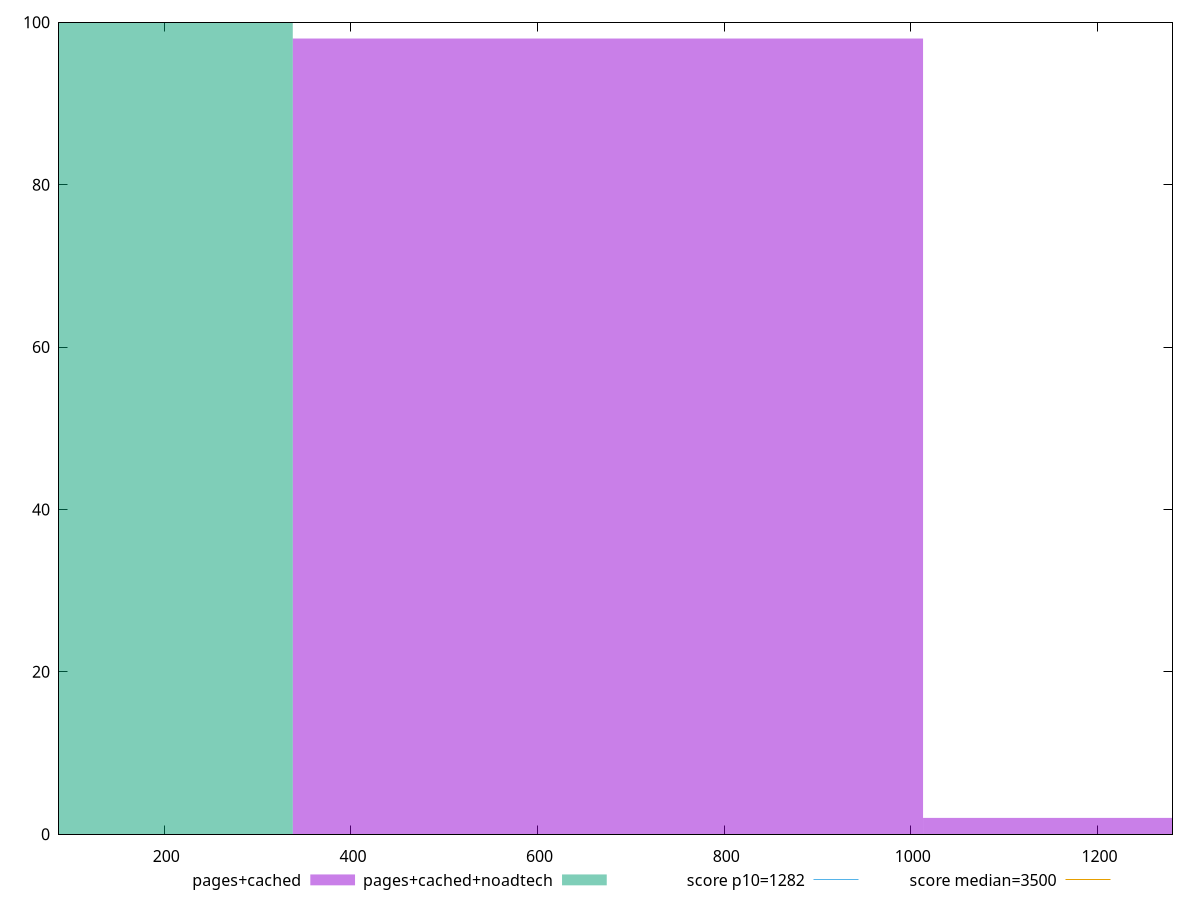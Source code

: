 reset

$pagesCached <<EOF
1350.8672642280449 2
675.4336321140224 98
EOF

$pagesCachedNoadtech <<EOF
0 100
EOF

set key outside below
set boxwidth 675.4336321140224
set xrange [87.212:1280.4559999999994]
set yrange [0:100]
set trange [0:100]
set style fill transparent solid 0.5 noborder

set parametric
set terminal svg size 640, 500 enhanced background rgb 'white'
set output "report_00016_2021-02-10T13-31-48.338Z/bootup-time/comparison/histogram/1_vs_2.svg"

plot $pagesCached title "pages+cached" with boxes, \
     $pagesCachedNoadtech title "pages+cached+noadtech" with boxes, \
     1282,t title "score p10=1282", \
     3500,t title "score median=3500"

reset
